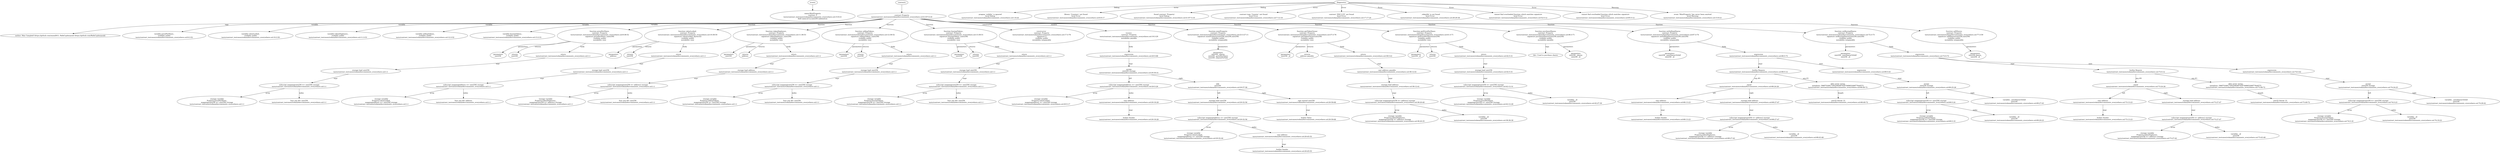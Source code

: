 strict digraph "tests/contract_testcases/solana/doccomments_everywhere.sol" {
	MintProperty [label="name:MintProperty\ncontract: 0\ntests/contract_testcases/solana/doccomments_everywhere.sol:15:9-21\nfield name:id ty:uint256 indexed:no"]
	contract [label="contract Property\ntests/contract_testcases/solana/doccomments_everywhere.sol:4:107-5:19"]
	tags [label="author: Max Campbell (https://github.com/maxall41), RafaCypherpunk (https://github.com/RafaCypherpunk)"]
	var [label="variable pricePerShare_\nvisibility public\ntests/contract_testcases/solana/doccomments_everywhere.sol:9:3-52"]
	var_6 [label="variable valueLocked_\nvisibility public\ntests/contract_testcases/solana/doccomments_everywhere.sol:10:3-50"]
	var_7 [label="variable tokenDeployers_\nvisibility public\ntests/contract_testcases/solana/doccomments_everywhere.sol:11:3-53"]
	var_8 [label="variable sellingTokens_\nvisibility public\ntests/contract_testcases/solana/doccomments_everywhere.sol:12:3-52"]
	var_9 [label="variable buyingTokens_\nvisibility public\ntests/contract_testcases/solana/doccomments_everywhere.sol:13:3-51"]
	pricePerShare_ [label="function pricePerShare_\ncontract: Property\ntests/contract_testcases/solana/doccomments_everywhere.sol:9:38-52\nsignature pricePerShare_(uint256)\nvisibility public\nmutability view"]
	parameters [label="parameters\nuint256 "]
	returns [label="returns\nuint256 "]
	return [label="return\ntests/contract_testcases/solana/doccomments_everywhere.sol:1:1"]
	storage_load [label="storage load uint256\ntests/contract_testcases/solana/doccomments_everywhere.sol:1:1"]
	subscript [label="subscript mapping(uint256 => uint256) storage\ntests/contract_testcases/solana/doccomments_everywhere.sol:1:1"]
	storage_var [label="storage variable\nProperty.pricePerShare_\nmapping(uint256 => uint256) storage\ntests/contract_testcases/solana/doccomments_everywhere.sol:1:1"]
	func_arg [label="func arg #0: uint256\ntests/contract_testcases/solana/doccomments_everywhere.sol:1:1"]
	valueLocked_ [label="function valueLocked_\ncontract: Property\ntests/contract_testcases/solana/doccomments_everywhere.sol:10:38-50\nsignature valueLocked_(bytes32)\nvisibility public\nmutability view"]
	parameters_19 [label="parameters\naddress "]
	returns_20 [label="returns\nuint256 "]
	return_21 [label="return\ntests/contract_testcases/solana/doccomments_everywhere.sol:1:1"]
	storage_load_22 [label="storage load uint256\ntests/contract_testcases/solana/doccomments_everywhere.sol:1:1"]
	subscript_23 [label="subscript mapping(address => uint256) storage\ntests/contract_testcases/solana/doccomments_everywhere.sol:1:1"]
	storage_var_24 [label="storage variable\nProperty.valueLocked_\nmapping(address => uint256) storage\ntests/contract_testcases/solana/doccomments_everywhere.sol:1:1"]
	func_arg_25 [label="func arg #0: address\ntests/contract_testcases/solana/doccomments_everywhere.sol:1:1"]
	tokenDeployers_ [label="function tokenDeployers_\ncontract: Property\ntests/contract_testcases/solana/doccomments_everywhere.sol:11:38-53\nsignature tokenDeployers_(uint256)\nvisibility public\nmutability view"]
	parameters_27 [label="parameters\nuint256 "]
	returns_28 [label="returns\naddress "]
	return_29 [label="return\ntests/contract_testcases/solana/doccomments_everywhere.sol:1:1"]
	storage_load_30 [label="storage load address\ntests/contract_testcases/solana/doccomments_everywhere.sol:1:1"]
	subscript_31 [label="subscript mapping(uint256 => address) storage\ntests/contract_testcases/solana/doccomments_everywhere.sol:1:1"]
	storage_var_32 [label="storage variable\nProperty.tokenDeployers_\nmapping(uint256 => address) storage\ntests/contract_testcases/solana/doccomments_everywhere.sol:1:1"]
	func_arg_33 [label="func arg #0: uint256\ntests/contract_testcases/solana/doccomments_everywhere.sol:1:1"]
	sellingTokens_ [label="function sellingTokens_\ncontract: Property\ntests/contract_testcases/solana/doccomments_everywhere.sol:12:38-52\nsignature sellingTokens_(uint256)\nvisibility public\nmutability view"]
	parameters_35 [label="parameters\nuint256 "]
	returns_36 [label="returns\nuint256 "]
	return_37 [label="return\ntests/contract_testcases/solana/doccomments_everywhere.sol:1:1"]
	storage_load_38 [label="storage load uint256\ntests/contract_testcases/solana/doccomments_everywhere.sol:1:1"]
	subscript_39 [label="subscript mapping(uint256 => uint256) storage\ntests/contract_testcases/solana/doccomments_everywhere.sol:1:1"]
	storage_var_40 [label="storage variable\nProperty.sellingTokens_\nmapping(uint256 => uint256) storage\ntests/contract_testcases/solana/doccomments_everywhere.sol:1:1"]
	func_arg_41 [label="func arg #0: uint256\ntests/contract_testcases/solana/doccomments_everywhere.sol:1:1"]
	buyingTokens_ [label="function buyingTokens_\ncontract: Property\ntests/contract_testcases/solana/doccomments_everywhere.sol:13:38-51\nsignature buyingTokens_(uint256)\nvisibility public\nmutability view"]
	parameters_43 [label="parameters\nuint256 "]
	returns_44 [label="returns\nuint256 "]
	return_45 [label="return\ntests/contract_testcases/solana/doccomments_everywhere.sol:1:1"]
	storage_load_46 [label="storage load uint256\ntests/contract_testcases/solana/doccomments_everywhere.sol:1:1"]
	subscript_47 [label="subscript mapping(uint256 => uint256) storage\ntests/contract_testcases/solana/doccomments_everywhere.sol:1:1"]
	storage_var_48 [label="storage variable\nProperty.buyingTokens_\nmapping(uint256 => uint256) storage\ntests/contract_testcases/solana/doccomments_everywhere.sol:1:1"]
	func_arg_49 [label="func arg #0: uint256\ntests/contract_testcases/solana/doccomments_everywhere.sol:1:1"]
	node_50 [label="constructor \ncontract: Property\ntests/contract_testcases/solana/doccomments_everywhere.sol:17:3-76\nsignature ()\nvisibility public\nmutability nonpayable"]
	node_51 [label="receive \ncontract: Property\ntests/contract_testcases/solana/doccomments_everywhere.sol:19:3-29\nmutability payable"]
	expr [label="expression\ntests/contract_testcases/solana/doccomments_everywhere.sol:20:5-68"]
	assign [label="assign\nuint256 storage\ntests/contract_testcases/solana/doccomments_everywhere.sol:20:30-31"]
	subscript_54 [label="subscript mapping(address => uint256) storage\ntests/contract_testcases/solana/doccomments_everywhere.sol:20:5-29"]
	storage_var_55 [label="storage variable\nProperty.valueLocked_\nmapping(address => uint256) storage\ntests/contract_testcases/solana/doccomments_everywhere.sol:20:5-17"]
	cast [label="cast address\ntests/contract_testcases/solana/doccomments_everywhere.sol:20:18-28"]
	builtins [label="builtin Sender\ntests/contract_testcases/solana/doccomments_everywhere.sol:20:18-28"]
	add [label="add\nuint256\ntests/contract_testcases/solana/doccomments_everywhere.sol:20:57-58"]
	storage_load_59 [label="storage load uint256\ntests/contract_testcases/solana/doccomments_everywhere.sol:20:32-56"]
	subscript_60 [label="subscript mapping(address => uint256) storage\ntests/contract_testcases/solana/doccomments_everywhere.sol:20:32-56"]
	storage_var_61 [label="storage variable\nProperty.valueLocked_\nmapping(address => uint256) storage\ntests/contract_testcases/solana/doccomments_everywhere.sol:20:32-44"]
	cast_62 [label="cast address\ntests/contract_testcases/solana/doccomments_everywhere.sol:20:45-55"]
	builtins_63 [label="builtin Sender\ntests/contract_testcases/solana/doccomments_everywhere.sol:20:45-55"]
	sign_ext [label="sign extend uint256\ntests/contract_testcases/solana/doccomments_everywhere.sol:20:59-68"]
	builtins_65 [label="builtin Value\ntests/contract_testcases/solana/doccomments_everywhere.sol:20:59-68"]
	mintProperty [label="function mintProperty\ncontract: Property\ntests/contract_testcases/solana/doccomments_everywhere.sol:23:3-27:11\nsignature mintProperty(uint256,uint256,uint256)\nvisibility public\nmutability nonpayable"]
	parameters_67 [label="parameters\nuint256 _shares\nuint256 _pricePerShare\nuint256 _sharesForSale"]
	getTokenOwner [label="function getTokenOwner\ncontract: Property\ntests/contract_testcases/solana/doccomments_everywhere.sol:37:3-76\nsignature getTokenOwner(uint256)\nvisibility public\nmutability view"]
	parameters_69 [label="parameters\nuint256 _id"]
	returns_70 [label="returns\naddress payable "]
	return_71 [label="return\ntests/contract_testcases/solana/doccomments_everywhere.sol:38:5-41"]
	cast_72 [label="cast address payable\ntests/contract_testcases/solana/doccomments_everywhere.sol:38:12-41"]
	storage_load_73 [label="storage load address\ntests/contract_testcases/solana/doccomments_everywhere.sol:38:12-41"]
	subscript_74 [label="subscript mapping(uint256 => address) storage\ntests/contract_testcases/solana/doccomments_everywhere.sol:38:20-40"]
	storage_var_75 [label="storage variable\nProperty.tokenDeployers_\nmapping(uint256 => address) storage\ntests/contract_testcases/solana/doccomments_everywhere.sol:38:20-35"]
	variable [label="variable: _id\nuint256\ntests/contract_testcases/solana/doccomments_everywhere.sol:38:36-39"]
	getPricePerShare [label="function getPricePerShare\ncontract: Property\ntests/contract_testcases/solana/doccomments_everywhere.sol:41:3-71\nsignature getPricePerShare(uint256)\nvisibility public\nmutability view"]
	parameters_78 [label="parameters\nuint256 _id"]
	returns_79 [label="returns\nuint256 "]
	return_80 [label="return\ntests/contract_testcases/solana/doccomments_everywhere.sol:42:5-31"]
	storage_load_81 [label="storage load uint256\ntests/contract_testcases/solana/doccomments_everywhere.sol:42:5-31"]
	subscript_82 [label="subscript mapping(uint256 => uint256) storage\ntests/contract_testcases/solana/doccomments_everywhere.sol:42:12-31"]
	storage_var_83 [label="storage variable\nProperty.pricePerShare_\nmapping(uint256 => uint256) storage\ntests/contract_testcases/solana/doccomments_everywhere.sol:42:12-26"]
	variable_84 [label="variable: _id\nuint256\ntests/contract_testcases/solana/doccomments_everywhere.sol:42:27-30"]
	purchaseShares [label="function purchaseShares\ncontract: Property\ntests/contract_testcases/solana/doccomments_everywhere.sol:46:3-71\nsignature purchaseShares(uint256,uint256)\nvisibility public\nmutability payable"]
	tags_86 [label="dev: Used to purchase shares"]
	parameters_87 [label="parameters\nuint256 _shares\nuint256 _id"]
	setSellingShares [label="function setSellingShares\ncontract: Property\ntests/contract_testcases/solana/doccomments_everywhere.sol:67:3-74\nsignature setSellingShares(uint256,uint256)\nvisibility public\nmutability nonpayable"]
	parameters_89 [label="parameters\nuint256 _newSharesToSell\nuint256 _id"]
	expr_90 [label="expression\ntests/contract_testcases/solana/doccomments_everywhere.sol:68:5-73"]
	builtins_91 [label="builtin Require\ntests/contract_testcases/solana/doccomments_everywhere.sol:68:5-12"]
	equal [label="equal\ntests/contract_testcases/solana/doccomments_everywhere.sol:68:24-26"]
	cast_93 [label="cast address\ntests/contract_testcases/solana/doccomments_everywhere.sol:68:13-23"]
	builtins_94 [label="builtin Sender\ntests/contract_testcases/solana/doccomments_everywhere.sol:68:13-23"]
	storage_load_95 [label="storage load address\ntests/contract_testcases/solana/doccomments_everywhere.sol:68:27-47"]
	subscript_96 [label="subscript mapping(uint256 => address) storage\ntests/contract_testcases/solana/doccomments_everywhere.sol:68:27-47"]
	storage_var_97 [label="storage variable\nProperty.tokenDeployers_\nmapping(uint256 => address) storage\ntests/contract_testcases/solana/doccomments_everywhere.sol:68:27-42"]
	variable_98 [label="variable: _id\nuint256\ntests/contract_testcases/solana/doccomments_everywhere.sol:68:43-46"]
	alloc_array [label="alloc array string\ninitializer: 596f7520617265206e6f7420746865206f776e6572\ntests/contract_testcases/solana/doccomments_everywhere.sol:68:49-72"]
	number_literal [label="uint32 literal: 21\ntests/contract_testcases/solana/doccomments_everywhere.sol:68:49-72"]
	expr_101 [label="expression\ntests/contract_testcases/solana/doccomments_everywhere.sol:69:5-43"]
	assign_102 [label="assign\nuint256 storage\ntests/contract_testcases/solana/doccomments_everywhere.sol:69:25-26"]
	subscript_103 [label="subscript mapping(uint256 => uint256) storage\ntests/contract_testcases/solana/doccomments_everywhere.sol:69:5-24"]
	storage_var_104 [label="storage variable\nProperty.sellingTokens_\nmapping(uint256 => uint256) storage\ntests/contract_testcases/solana/doccomments_everywhere.sol:69:5-19"]
	variable_105 [label="variable: _id\nuint256\ntests/contract_testcases/solana/doccomments_everywhere.sol:69:20-23"]
	variable_106 [label="variable: _newSharesToSell\nuint256\ntests/contract_testcases/solana/doccomments_everywhere.sol:69:27-43"]
	setBuyingShares [label="function setBuyingShares\ncontract: Property\ntests/contract_testcases/solana/doccomments_everywhere.sol:72:3-73\nsignature setBuyingShares(uint256,uint256)\nvisibility public\nmutability nonpayable"]
	parameters_108 [label="parameters\nuint256 _newSharesToSell\nuint256 _id"]
	expr_109 [label="expression\ntests/contract_testcases/solana/doccomments_everywhere.sol:73:5-73"]
	builtins_110 [label="builtin Require\ntests/contract_testcases/solana/doccomments_everywhere.sol:73:5-12"]
	equal_111 [label="equal\ntests/contract_testcases/solana/doccomments_everywhere.sol:73:24-26"]
	cast_112 [label="cast address\ntests/contract_testcases/solana/doccomments_everywhere.sol:73:13-23"]
	builtins_113 [label="builtin Sender\ntests/contract_testcases/solana/doccomments_everywhere.sol:73:13-23"]
	storage_load_114 [label="storage load address\ntests/contract_testcases/solana/doccomments_everywhere.sol:73:27-47"]
	subscript_115 [label="subscript mapping(uint256 => address) storage\ntests/contract_testcases/solana/doccomments_everywhere.sol:73:27-47"]
	storage_var_116 [label="storage variable\nProperty.tokenDeployers_\nmapping(uint256 => address) storage\ntests/contract_testcases/solana/doccomments_everywhere.sol:73:27-42"]
	variable_117 [label="variable: _id\nuint256\ntests/contract_testcases/solana/doccomments_everywhere.sol:73:43-46"]
	alloc_array_118 [label="alloc array string\ninitializer: 596f7520617265206e6f7420746865206f776e6572\ntests/contract_testcases/solana/doccomments_everywhere.sol:73:49-72"]
	number_literal_119 [label="uint32 literal: 21\ntests/contract_testcases/solana/doccomments_everywhere.sol:73:49-72"]
	expr_120 [label="expression\ntests/contract_testcases/solana/doccomments_everywhere.sol:74:5-42"]
	assign_121 [label="assign\nuint256 storage\ntests/contract_testcases/solana/doccomments_everywhere.sol:74:24-25"]
	subscript_122 [label="subscript mapping(uint256 => uint256) storage\ntests/contract_testcases/solana/doccomments_everywhere.sol:74:5-23"]
	storage_var_123 [label="storage variable\nProperty.buyingTokens_\nmapping(uint256 => uint256) storage\ntests/contract_testcases/solana/doccomments_everywhere.sol:74:5-18"]
	variable_124 [label="variable: _id\nuint256\ntests/contract_testcases/solana/doccomments_everywhere.sol:74:19-22"]
	variable_125 [label="variable: _newSharesToSell\nuint256\ntests/contract_testcases/solana/doccomments_everywhere.sol:74:26-42"]
	sellShares [label="function sellShares\ncontract: Property\ntests/contract_testcases/solana/doccomments_everywhere.sol:77:3-59\nsignature sellShares(uint256,uint256)\nvisibility public\nmutability nonpayable"]
	parameters_127 [label="parameters\nuint256 shares_\nuint256 _id"]
	diagnostic [label="pragma ‘solidity’ is ignored\nlevel Debug\ntests/contract_testcases/solana/doccomments_everywhere.sol:1:8-24"]
	diagnostic_130 [label="library ‘Counters’ not found\nlevel Error\ntests/contract_testcases/solana/doccomments_everywhere.sol:6:9-17"]
	diagnostic_131 [label="found contract ‘Property’\nlevel Debug\ntests/contract_testcases/solana/doccomments_everywhere.sol:4:107-5:19"]
	diagnostic_132 [label="contract type ‘Counter’ not found\nlevel Error\ntests/contract_testcases/solana/doccomments_everywhere.sol:7:12-19"]
	diagnostic_133 [label="contract ‘ERC1155’ not found\nlevel Error\ntests/contract_testcases/solana/doccomments_everywhere.sol:17:17-24"]
	diagnostic_134 [label="`_tokenIds' is not found\nlevel Error\ntests/contract_testcases/solana/doccomments_everywhere.sol:28:29-38"]
	diagnostic_135 [label="cannot find overloaded function which matches signature\nlevel Error\ntests/contract_testcases/solana/doccomments_everywhere.sol:52:5-12"]
	diagnostic_136 [label="cannot find overloaded function which matches signature\nlevel Error\ntests/contract_testcases/solana/doccomments_everywhere.sol:85:5-12"]
	diagnostic_137 [label="event 'MintProperty' has never been emitted\nlevel Warning\ntests/contract_testcases/solana/doccomments_everywhere.sol:15:9-21"]
	events -> MintProperty
	contracts -> contract
	contract -> tags [label="tags"]
	contract -> var [label="variable"]
	contract -> var_6 [label="variable"]
	contract -> var_7 [label="variable"]
	contract -> var_8 [label="variable"]
	contract -> var_9 [label="variable"]
	contract -> pricePerShare_ [label="function"]
	pricePerShare_ -> parameters [label="parameters"]
	pricePerShare_ -> returns [label="returns"]
	pricePerShare_ -> return [label="body"]
	return -> storage_load [label="expr"]
	storage_load -> subscript [label="expr"]
	subscript -> storage_var [label="array"]
	subscript -> func_arg [label="index"]
	contract -> valueLocked_ [label="function"]
	valueLocked_ -> parameters_19 [label="parameters"]
	valueLocked_ -> returns_20 [label="returns"]
	valueLocked_ -> return_21 [label="body"]
	return_21 -> storage_load_22 [label="expr"]
	storage_load_22 -> subscript_23 [label="expr"]
	subscript_23 -> storage_var_24 [label="array"]
	subscript_23 -> func_arg_25 [label="index"]
	contract -> tokenDeployers_ [label="function"]
	tokenDeployers_ -> parameters_27 [label="parameters"]
	tokenDeployers_ -> returns_28 [label="returns"]
	tokenDeployers_ -> return_29 [label="body"]
	return_29 -> storage_load_30 [label="expr"]
	storage_load_30 -> subscript_31 [label="expr"]
	subscript_31 -> storage_var_32 [label="array"]
	subscript_31 -> func_arg_33 [label="index"]
	contract -> sellingTokens_ [label="function"]
	sellingTokens_ -> parameters_35 [label="parameters"]
	sellingTokens_ -> returns_36 [label="returns"]
	sellingTokens_ -> return_37 [label="body"]
	return_37 -> storage_load_38 [label="expr"]
	storage_load_38 -> subscript_39 [label="expr"]
	subscript_39 -> storage_var_40 [label="array"]
	subscript_39 -> func_arg_41 [label="index"]
	contract -> buyingTokens_ [label="function"]
	buyingTokens_ -> parameters_43 [label="parameters"]
	buyingTokens_ -> returns_44 [label="returns"]
	buyingTokens_ -> return_45 [label="body"]
	return_45 -> storage_load_46 [label="expr"]
	storage_load_46 -> subscript_47 [label="expr"]
	subscript_47 -> storage_var_48 [label="array"]
	subscript_47 -> func_arg_49 [label="index"]
	contract -> node_50 [label="constructor"]
	contract -> node_51 [label="receive"]
	node_51 -> expr [label="body"]
	expr -> assign [label="expr"]
	assign -> subscript_54 [label="left"]
	subscript_54 -> storage_var_55 [label="array"]
	subscript_54 -> cast [label="index"]
	cast -> builtins [label="expr"]
	assign -> add [label="right"]
	add -> storage_load_59 [label="left"]
	storage_load_59 -> subscript_60 [label="expr"]
	subscript_60 -> storage_var_61 [label="array"]
	subscript_60 -> cast_62 [label="index"]
	cast_62 -> builtins_63 [label="expr"]
	add -> sign_ext [label="right"]
	sign_ext -> builtins_65 [label="expr"]
	contract -> mintProperty [label="function"]
	mintProperty -> parameters_67 [label="parameters"]
	contract -> getTokenOwner [label="function"]
	getTokenOwner -> parameters_69 [label="parameters"]
	getTokenOwner -> returns_70 [label="returns"]
	getTokenOwner -> return_71 [label="body"]
	return_71 -> cast_72 [label="expr"]
	cast_72 -> storage_load_73 [label="expr"]
	storage_load_73 -> subscript_74 [label="expr"]
	subscript_74 -> storage_var_75 [label="array"]
	subscript_74 -> variable [label="index"]
	contract -> getPricePerShare [label="function"]
	getPricePerShare -> parameters_78 [label="parameters"]
	getPricePerShare -> returns_79 [label="returns"]
	getPricePerShare -> return_80 [label="body"]
	return_80 -> storage_load_81 [label="expr"]
	storage_load_81 -> subscript_82 [label="expr"]
	subscript_82 -> storage_var_83 [label="array"]
	subscript_82 -> variable_84 [label="index"]
	contract -> purchaseShares [label="function"]
	purchaseShares -> tags_86 [label="tags"]
	purchaseShares -> parameters_87 [label="parameters"]
	contract -> setSellingShares [label="function"]
	setSellingShares -> parameters_89 [label="parameters"]
	setSellingShares -> expr_90 [label="body"]
	expr_90 -> builtins_91 [label="expr"]
	builtins_91 -> equal [label="arg #0"]
	equal -> cast_93 [label="left"]
	cast_93 -> builtins_94 [label="expr"]
	equal -> storage_load_95 [label="right"]
	storage_load_95 -> subscript_96 [label="expr"]
	subscript_96 -> storage_var_97 [label="array"]
	subscript_96 -> variable_98 [label="index"]
	builtins_91 -> alloc_array [label="arg #1"]
	alloc_array -> number_literal [label="length"]
	expr_90 -> expr_101 [label="next"]
	expr_101 -> assign_102 [label="expr"]
	assign_102 -> subscript_103 [label="left"]
	subscript_103 -> storage_var_104 [label="array"]
	subscript_103 -> variable_105 [label="index"]
	assign_102 -> variable_106 [label="right"]
	contract -> setBuyingShares [label="function"]
	setBuyingShares -> parameters_108 [label="parameters"]
	setBuyingShares -> expr_109 [label="body"]
	expr_109 -> builtins_110 [label="expr"]
	builtins_110 -> equal_111 [label="arg #0"]
	equal_111 -> cast_112 [label="left"]
	cast_112 -> builtins_113 [label="expr"]
	equal_111 -> storage_load_114 [label="right"]
	storage_load_114 -> subscript_115 [label="expr"]
	subscript_115 -> storage_var_116 [label="array"]
	subscript_115 -> variable_117 [label="index"]
	builtins_110 -> alloc_array_118 [label="arg #1"]
	alloc_array_118 -> number_literal_119 [label="length"]
	expr_109 -> expr_120 [label="next"]
	expr_120 -> assign_121 [label="expr"]
	assign_121 -> subscript_122 [label="left"]
	subscript_122 -> storage_var_123 [label="array"]
	subscript_122 -> variable_124 [label="index"]
	assign_121 -> variable_125 [label="right"]
	contract -> sellShares [label="function"]
	sellShares -> parameters_127 [label="parameters"]
	diagnostics -> diagnostic [label="Debug"]
	diagnostics -> diagnostic_130 [label="Error"]
	diagnostics -> diagnostic_131 [label="Debug"]
	diagnostics -> diagnostic_132 [label="Error"]
	diagnostics -> diagnostic_133 [label="Error"]
	diagnostics -> diagnostic_134 [label="Error"]
	diagnostics -> diagnostic_135 [label="Error"]
	diagnostics -> diagnostic_136 [label="Error"]
	diagnostics -> diagnostic_137 [label="Warning"]
}
